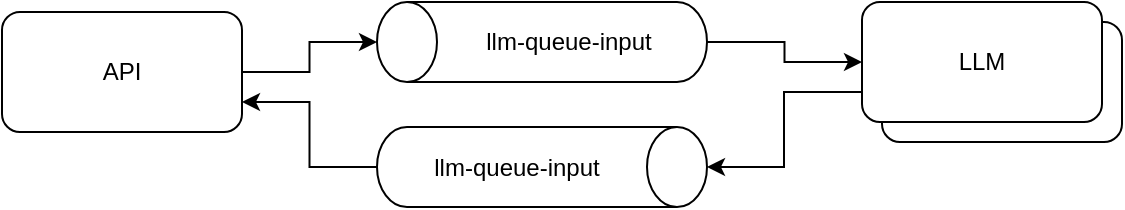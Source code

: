 <mxfile version="21.7.1" type="device" pages="2">
  <diagram name="LLM" id="eQmHkzRF0FobaQMgONqr">
    <mxGraphModel dx="1434" dy="782" grid="1" gridSize="10" guides="1" tooltips="1" connect="1" arrows="1" fold="1" page="1" pageScale="1" pageWidth="827" pageHeight="1169" math="0" shadow="0">
      <root>
        <mxCell id="0" />
        <mxCell id="1" parent="0" />
        <mxCell id="-dCW8W9Tl-UYtMsOQg2J-8" style="edgeStyle=orthogonalEdgeStyle;rounded=0;orthogonalLoop=1;jettySize=auto;html=1;entryX=0.5;entryY=0;entryDx=0;entryDy=0;entryPerimeter=0;jumpStyle=none;shadow=0;" edge="1" parent="1" source="-dCW8W9Tl-UYtMsOQg2J-1" target="-dCW8W9Tl-UYtMsOQg2J-3">
          <mxGeometry relative="1" as="geometry" />
        </mxCell>
        <mxCell id="-dCW8W9Tl-UYtMsOQg2J-1" value="API" style="rounded=1;whiteSpace=wrap;html=1;" vertex="1" parent="1">
          <mxGeometry x="170" y="200" width="120" height="60" as="geometry" />
        </mxCell>
        <mxCell id="-dCW8W9Tl-UYtMsOQg2J-9" style="edgeStyle=orthogonalEdgeStyle;rounded=0;orthogonalLoop=1;jettySize=auto;html=1;" edge="1" parent="1" source="-dCW8W9Tl-UYtMsOQg2J-3" target="-dCW8W9Tl-UYtMsOQg2J-5">
          <mxGeometry relative="1" as="geometry" />
        </mxCell>
        <mxCell id="-dCW8W9Tl-UYtMsOQg2J-3" value="llm-queue-input" style="shape=cylinder3;html=1;boundedLbl=1;backgroundOutline=1;size=15;rotation=90;horizontal=0;verticalAlign=middle;direction=east;labelPosition=center;verticalLabelPosition=middle;align=center;labelBorderColor=none;textDirection=ltr;flipH=0;flipV=1;" vertex="1" parent="1">
          <mxGeometry x="420" y="132.5" width="40" height="165" as="geometry" />
        </mxCell>
        <mxCell id="-dCW8W9Tl-UYtMsOQg2J-7" value="" style="group" vertex="1" connectable="0" parent="1">
          <mxGeometry x="600" y="195" width="130" height="70" as="geometry" />
        </mxCell>
        <mxCell id="-dCW8W9Tl-UYtMsOQg2J-6" value="LLM" style="rounded=1;whiteSpace=wrap;html=1;" vertex="1" parent="-dCW8W9Tl-UYtMsOQg2J-7">
          <mxGeometry x="10" y="10" width="120" height="60" as="geometry" />
        </mxCell>
        <mxCell id="-dCW8W9Tl-UYtMsOQg2J-5" value="LLM" style="rounded=1;whiteSpace=wrap;html=1;" vertex="1" parent="-dCW8W9Tl-UYtMsOQg2J-7">
          <mxGeometry width="120" height="60" as="geometry" />
        </mxCell>
        <mxCell id="-dCW8W9Tl-UYtMsOQg2J-12" style="edgeStyle=orthogonalEdgeStyle;rounded=0;orthogonalLoop=1;jettySize=auto;html=1;entryX=1;entryY=0.75;entryDx=0;entryDy=0;" edge="1" parent="1" source="-dCW8W9Tl-UYtMsOQg2J-10" target="-dCW8W9Tl-UYtMsOQg2J-1">
          <mxGeometry relative="1" as="geometry" />
        </mxCell>
        <mxCell id="-dCW8W9Tl-UYtMsOQg2J-10" value="llm-queue-input" style="shape=cylinder3;html=1;boundedLbl=1;backgroundOutline=1;size=15;rotation=90;horizontal=0;verticalAlign=middle;direction=east;labelPosition=center;verticalLabelPosition=middle;align=center;labelBorderColor=none;textDirection=ltr;flipH=0;flipV=0;" vertex="1" parent="1">
          <mxGeometry x="420" y="195" width="40" height="165" as="geometry" />
        </mxCell>
        <mxCell id="-dCW8W9Tl-UYtMsOQg2J-11" style="edgeStyle=orthogonalEdgeStyle;rounded=0;orthogonalLoop=1;jettySize=auto;html=1;entryX=0.5;entryY=0;entryDx=0;entryDy=0;entryPerimeter=0;" edge="1" parent="1" source="-dCW8W9Tl-UYtMsOQg2J-5" target="-dCW8W9Tl-UYtMsOQg2J-10">
          <mxGeometry relative="1" as="geometry">
            <Array as="points">
              <mxPoint x="561" y="240" />
              <mxPoint x="561" y="278" />
            </Array>
          </mxGeometry>
        </mxCell>
      </root>
    </mxGraphModel>
  </diagram>
  <diagram id="KD-6cvEt3Aob9u6VJKCS" name="USERS">
    <mxGraphModel dx="1434" dy="782" grid="1" gridSize="10" guides="1" tooltips="1" connect="1" arrows="1" fold="1" page="1" pageScale="1" pageWidth="827" pageHeight="1169" math="0" shadow="0">
      <root>
        <mxCell id="0" />
        <mxCell id="1" parent="0" />
        <mxCell id="z9l74Gfp6YGU9rgZyQCD-1" style="edgeStyle=orthogonalEdgeStyle;rounded=0;orthogonalLoop=1;jettySize=auto;html=1;entryX=0.5;entryY=0;entryDx=0;entryDy=0;entryPerimeter=0;jumpStyle=none;shadow=0;" edge="1" parent="1" source="z9l74Gfp6YGU9rgZyQCD-2" target="z9l74Gfp6YGU9rgZyQCD-3">
          <mxGeometry relative="1" as="geometry" />
        </mxCell>
        <mxCell id="z9l74Gfp6YGU9rgZyQCD-6" style="edgeStyle=orthogonalEdgeStyle;rounded=0;orthogonalLoop=1;jettySize=auto;html=1;entryX=0.5;entryY=0;entryDx=0;entryDy=0;entryPerimeter=0;" edge="1" parent="1" source="z9l74Gfp6YGU9rgZyQCD-2" target="z9l74Gfp6YGU9rgZyQCD-5">
          <mxGeometry relative="1" as="geometry" />
        </mxCell>
        <mxCell id="z9l74Gfp6YGU9rgZyQCD-2" value="API" style="rounded=1;whiteSpace=wrap;html=1;" vertex="1" parent="1">
          <mxGeometry x="170" y="210" width="120" height="60" as="geometry" />
        </mxCell>
        <mxCell id="z9l74Gfp6YGU9rgZyQCD-9" style="edgeStyle=orthogonalEdgeStyle;orthogonalLoop=1;jettySize=auto;html=1;entryX=0;entryY=0.5;entryDx=0;entryDy=0;curved=1;strokeColor=#000066;" edge="1" parent="1" source="z9l74Gfp6YGU9rgZyQCD-3" target="z9l74Gfp6YGU9rgZyQCD-7">
          <mxGeometry relative="1" as="geometry" />
        </mxCell>
        <mxCell id="z9l74Gfp6YGU9rgZyQCD-11" style="edgeStyle=orthogonalEdgeStyle;orthogonalLoop=1;jettySize=auto;html=1;entryX=0;entryY=0.5;entryDx=0;entryDy=0;curved=1;strokeColor=#660000;" edge="1" parent="1" source="z9l74Gfp6YGU9rgZyQCD-3" target="z9l74Gfp6YGU9rgZyQCD-8">
          <mxGeometry relative="1" as="geometry" />
        </mxCell>
        <mxCell id="z9l74Gfp6YGU9rgZyQCD-3" value="users-login" style="shape=cylinder3;html=1;boundedLbl=1;backgroundOutline=1;size=15;rotation=90;horizontal=0;verticalAlign=middle;direction=east;labelPosition=center;verticalLabelPosition=middle;align=center;labelBorderColor=none;textDirection=ltr;flipH=0;flipV=1;" vertex="1" parent="1">
          <mxGeometry x="420" y="132.5" width="40" height="165" as="geometry" />
        </mxCell>
        <mxCell id="z9l74Gfp6YGU9rgZyQCD-10" style="edgeStyle=orthogonalEdgeStyle;orthogonalLoop=1;jettySize=auto;html=1;entryX=0;entryY=0.5;entryDx=0;entryDy=0;curved=1;strokeColor=#000066;" edge="1" parent="1" source="z9l74Gfp6YGU9rgZyQCD-5" target="z9l74Gfp6YGU9rgZyQCD-7">
          <mxGeometry relative="1" as="geometry" />
        </mxCell>
        <mxCell id="z9l74Gfp6YGU9rgZyQCD-13" style="edgeStyle=orthogonalEdgeStyle;orthogonalLoop=1;jettySize=auto;html=1;entryX=0;entryY=0.5;entryDx=0;entryDy=0;curved=1;strokeColor=#660000;" edge="1" parent="1" source="z9l74Gfp6YGU9rgZyQCD-5" target="z9l74Gfp6YGU9rgZyQCD-8">
          <mxGeometry relative="1" as="geometry" />
        </mxCell>
        <mxCell id="z9l74Gfp6YGU9rgZyQCD-5" value="users-logut" style="shape=cylinder3;html=1;boundedLbl=1;backgroundOutline=1;size=15;rotation=90;horizontal=0;verticalAlign=middle;direction=east;labelPosition=center;verticalLabelPosition=middle;align=center;labelBorderColor=none;textDirection=ltr;flipH=0;flipV=1;" vertex="1" parent="1">
          <mxGeometry x="420" y="195" width="40" height="165" as="geometry" />
        </mxCell>
        <mxCell id="z9l74Gfp6YGU9rgZyQCD-7" value="Sessions" style="rounded=1;whiteSpace=wrap;html=1;" vertex="1" parent="1">
          <mxGeometry x="620" y="140" width="120" height="60" as="geometry" />
        </mxCell>
        <mxCell id="z9l74Gfp6YGU9rgZyQCD-8" value="Analytics" style="rounded=1;whiteSpace=wrap;html=1;" vertex="1" parent="1">
          <mxGeometry x="620" y="280" width="120" height="60" as="geometry" />
        </mxCell>
      </root>
    </mxGraphModel>
  </diagram>
</mxfile>

